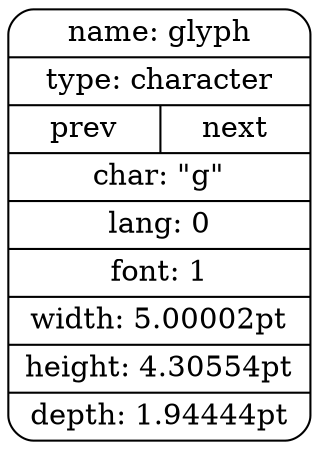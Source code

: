 digraph g {
graph [
rankdir = "LR"
];
node [style=rounded]
node [ shape = "record"]
"n239" [ label = "<title> name: glyph | <sub> type: character  |  { <prev> prev |<next> next }|<char> char: \"g\"|<lang> lang: 0|<font> font: 1|<width> width: 5.00002pt|<height> height: 4.30554pt|<depth> depth: 1.94444pt"]
}
